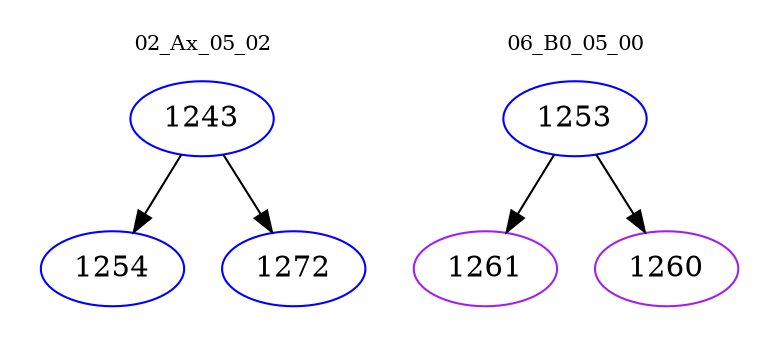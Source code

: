 digraph{
subgraph cluster_0 {
color = white
label = "02_Ax_05_02";
fontsize=10;
T0_1243 [label="1243", color="blue"]
T0_1243 -> T0_1254 [color="black"]
T0_1254 [label="1254", color="blue"]
T0_1243 -> T0_1272 [color="black"]
T0_1272 [label="1272", color="blue"]
}
subgraph cluster_1 {
color = white
label = "06_B0_05_00";
fontsize=10;
T1_1253 [label="1253", color="blue"]
T1_1253 -> T1_1261 [color="black"]
T1_1261 [label="1261", color="purple"]
T1_1253 -> T1_1260 [color="black"]
T1_1260 [label="1260", color="purple"]
}
}
